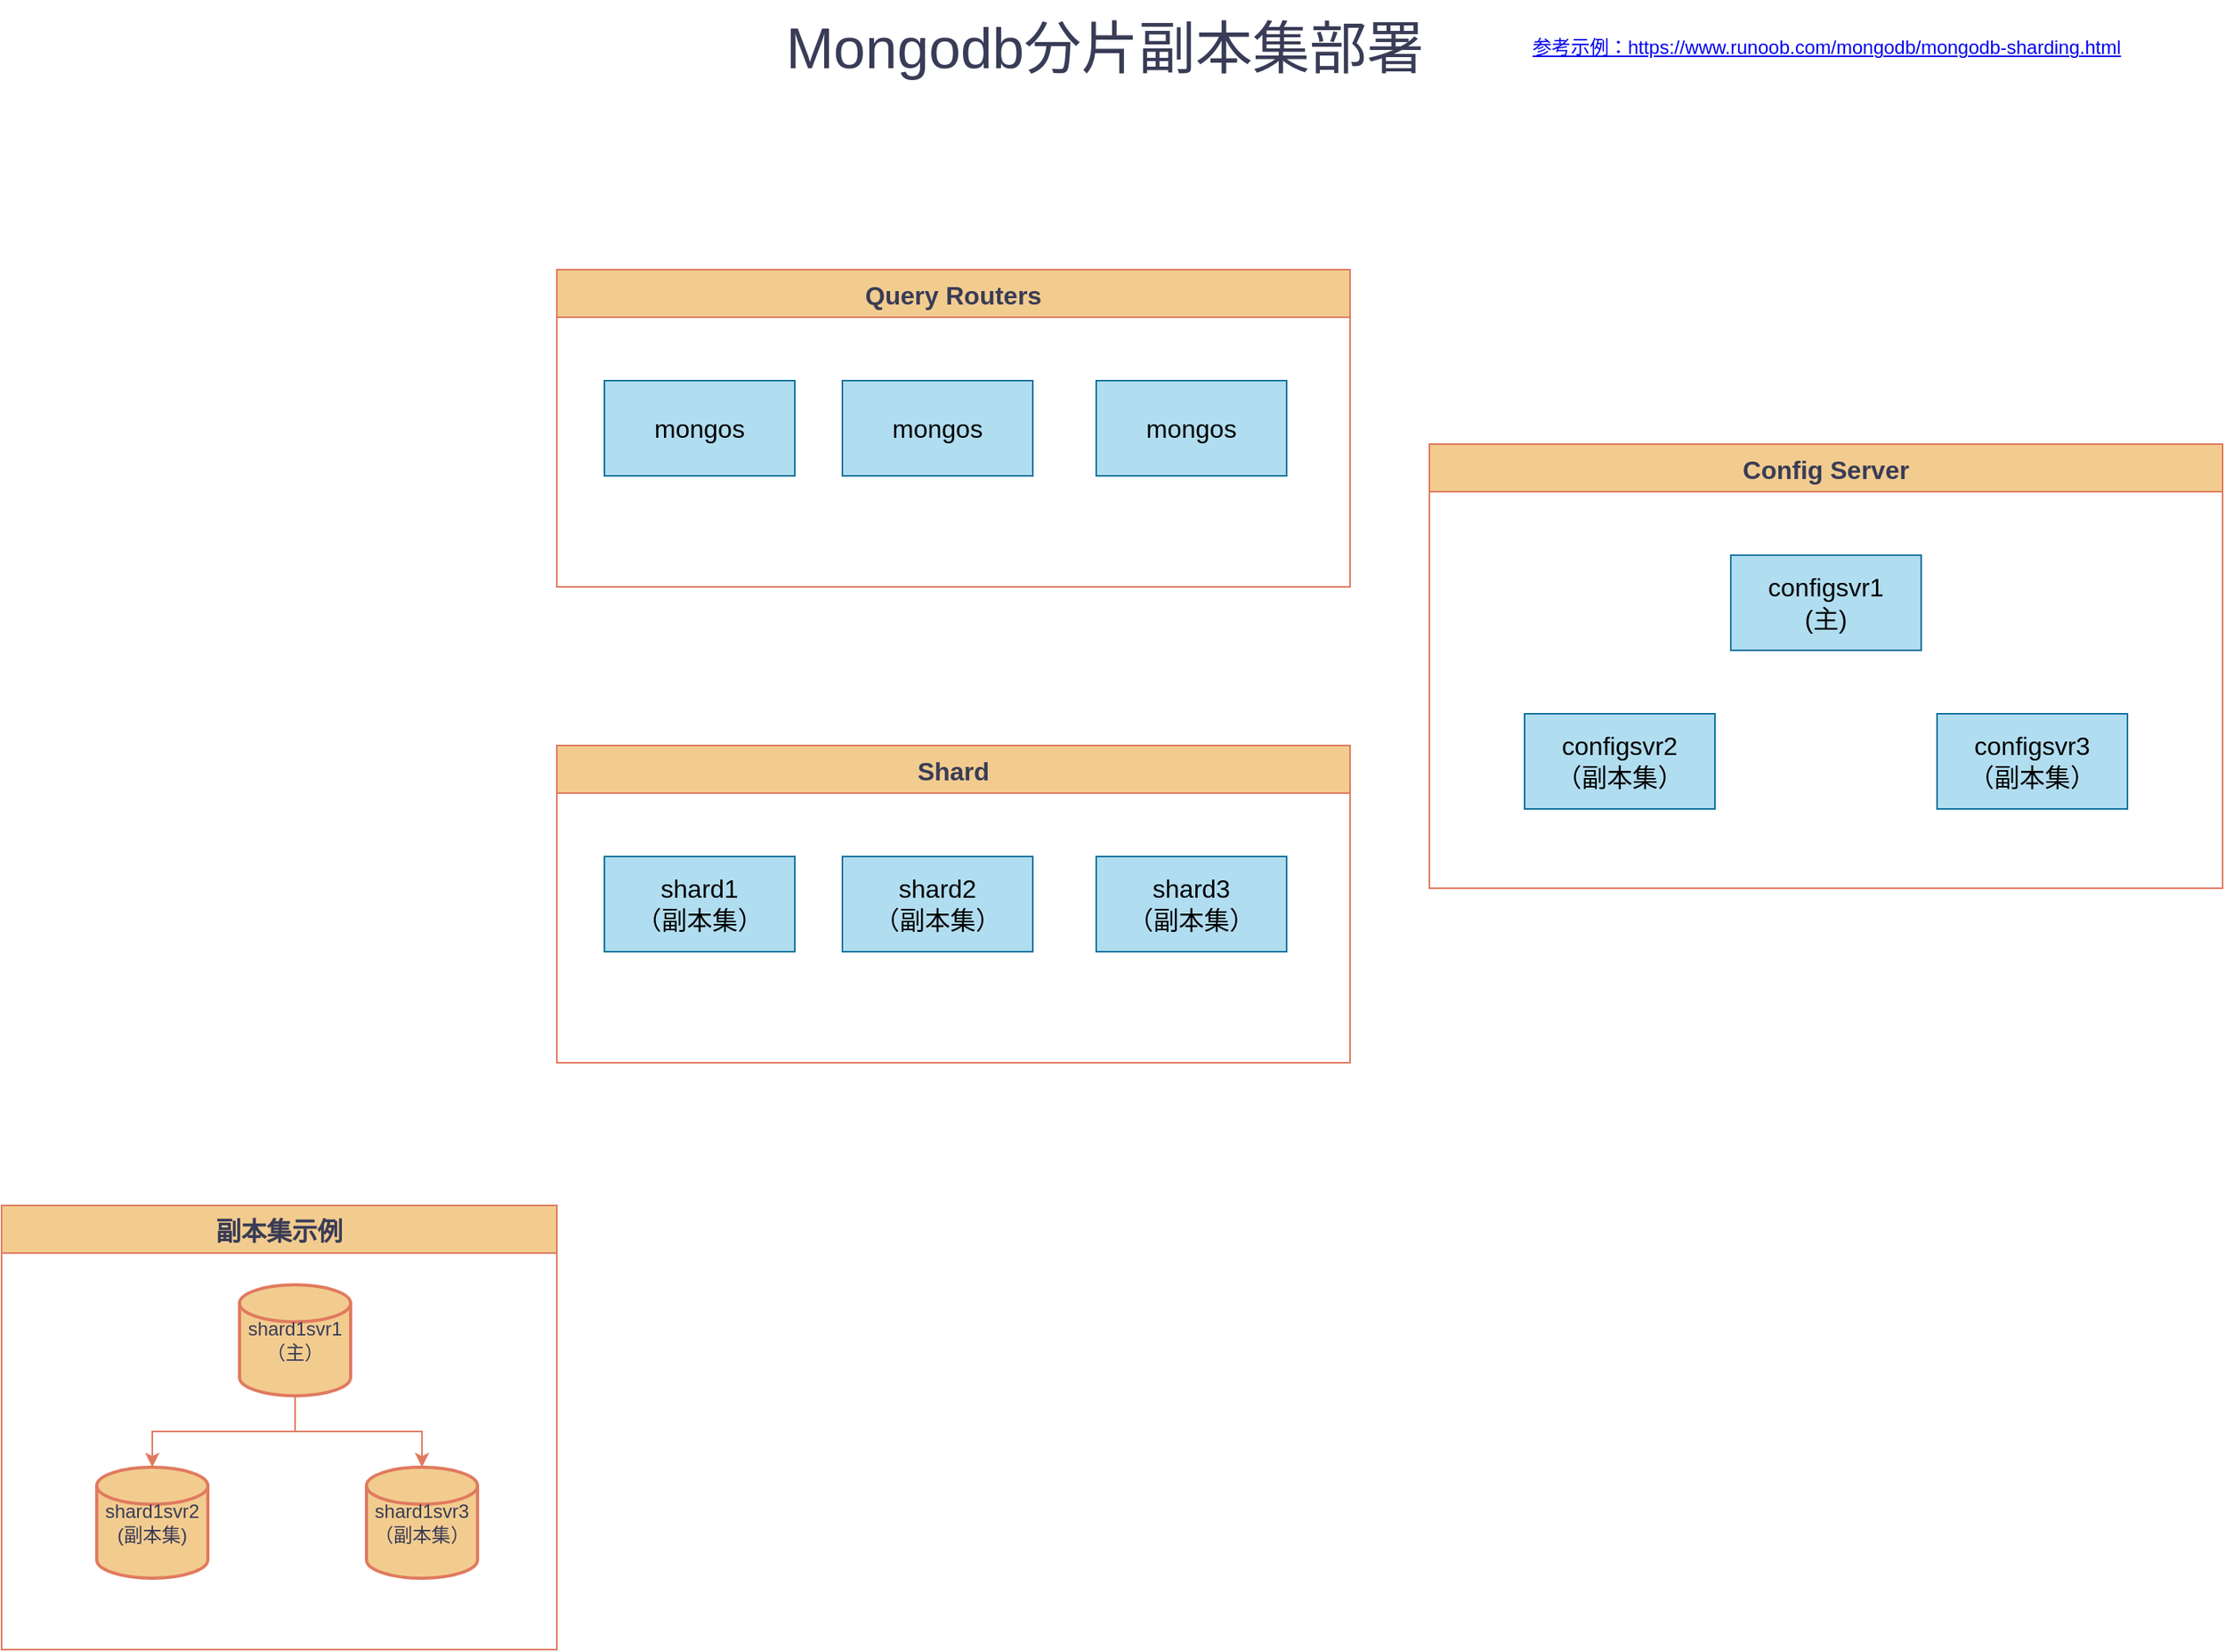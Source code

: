 <mxfile version="21.6.8" type="github">
  <diagram name="第 1 页" id="4dMbcMLYOCdhM3QpGaA5">
    <mxGraphModel dx="4704" dy="740" grid="1" gridSize="10" guides="1" tooltips="1" connect="1" arrows="1" fold="1" page="1" pageScale="1" pageWidth="827" pageHeight="1169" math="0" shadow="0">
      <root>
        <mxCell id="0" />
        <mxCell id="1" parent="0" />
        <mxCell id="eibFkGF5vqFaTbWi70DU-107" value="副本集示例" style="swimlane;startSize=30;strokeColor=#E07A5F;fontColor=#393C56;fillColor=#F2CC8F;flipH=0;fontSize=16;" vertex="1" parent="1">
          <mxGeometry x="-3280" y="840" width="350" height="280" as="geometry">
            <mxRectangle x="-1750" y="510" width="50" height="40" as="alternateBounds" />
          </mxGeometry>
        </mxCell>
        <mxCell id="eibFkGF5vqFaTbWi70DU-108" value="" style="group;rotation=90;" vertex="1" connectable="0" parent="eibFkGF5vqFaTbWi70DU-107">
          <mxGeometry x="60" y="40" width="240" height="230" as="geometry" />
        </mxCell>
        <mxCell id="eibFkGF5vqFaTbWi70DU-109" value="shard1svr1&lt;br&gt;（主）" style="strokeWidth=2;html=1;shape=mxgraph.flowchart.database;whiteSpace=wrap;fillColor=#F2CC8F;strokeColor=#E07A5F;labelBackgroundColor=none;fontColor=#393C56;treeFolding=1;treeMoving=1;" vertex="1" parent="eibFkGF5vqFaTbWi70DU-108">
          <mxGeometry x="90" y="10" width="70" height="70" as="geometry" />
        </mxCell>
        <mxCell id="eibFkGF5vqFaTbWi70DU-110" value="shard1svr2&lt;br&gt;(副本集)" style="strokeWidth=2;html=1;shape=mxgraph.flowchart.database;whiteSpace=wrap;fillColor=#F2CC8F;strokeColor=#E07A5F;labelBackgroundColor=none;fontColor=#393C56;treeFolding=1;treeMoving=1;" vertex="1" parent="eibFkGF5vqFaTbWi70DU-108">
          <mxGeometry y="125" width="70" height="70" as="geometry" />
        </mxCell>
        <mxCell id="eibFkGF5vqFaTbWi70DU-111" value="" style="edgeStyle=elbowEdgeStyle;rounded=0;orthogonalLoop=1;jettySize=auto;html=1;strokeColor=#E07A5F;fontColor=#393C56;fillColor=#F2CC8F;elbow=vertical;" edge="1" parent="eibFkGF5vqFaTbWi70DU-108" source="eibFkGF5vqFaTbWi70DU-109" target="eibFkGF5vqFaTbWi70DU-110">
          <mxGeometry relative="1" as="geometry" />
        </mxCell>
        <mxCell id="eibFkGF5vqFaTbWi70DU-112" value="shard1svr3&lt;br&gt;（副本集）" style="strokeWidth=2;html=1;shape=mxgraph.flowchart.database;whiteSpace=wrap;fillColor=#F2CC8F;strokeColor=#E07A5F;labelBackgroundColor=none;fontColor=#393C56;treeFolding=1;treeMoving=1;" vertex="1" parent="eibFkGF5vqFaTbWi70DU-108">
          <mxGeometry x="170" y="125" width="70" height="70" as="geometry" />
        </mxCell>
        <mxCell id="eibFkGF5vqFaTbWi70DU-113" value="" style="edgeStyle=elbowEdgeStyle;rounded=0;orthogonalLoop=1;jettySize=auto;html=1;strokeColor=#E07A5F;fontColor=#393C56;fillColor=#F2CC8F;elbow=vertical;" edge="1" parent="eibFkGF5vqFaTbWi70DU-108" source="eibFkGF5vqFaTbWi70DU-109" target="eibFkGF5vqFaTbWi70DU-112">
          <mxGeometry relative="1" as="geometry" />
        </mxCell>
        <mxCell id="eibFkGF5vqFaTbWi70DU-149" value="Query Routers" style="swimlane;startSize=30;strokeColor=#E07A5F;fontColor=#393C56;fillColor=#F2CC8F;fontSize=16;" vertex="1" parent="1">
          <mxGeometry x="-2930" y="250" width="500" height="200" as="geometry">
            <mxRectangle x="-2930" y="250" width="150" height="30" as="alternateBounds" />
          </mxGeometry>
        </mxCell>
        <mxCell id="eibFkGF5vqFaTbWi70DU-150" value="mongos" style="rounded=0;whiteSpace=wrap;html=1;strokeColor=#10739e;fillColor=#b1ddf0;fontSize=16;" vertex="1" parent="eibFkGF5vqFaTbWi70DU-149">
          <mxGeometry x="30" y="70" width="120" height="60" as="geometry" />
        </mxCell>
        <mxCell id="eibFkGF5vqFaTbWi70DU-152" value="mongos" style="rounded=0;whiteSpace=wrap;html=1;strokeColor=#10739e;fillColor=#b1ddf0;fontSize=16;" vertex="1" parent="eibFkGF5vqFaTbWi70DU-149">
          <mxGeometry x="180" y="70" width="120" height="60" as="geometry" />
        </mxCell>
        <mxCell id="eibFkGF5vqFaTbWi70DU-151" value="mongos" style="rounded=0;whiteSpace=wrap;html=1;strokeColor=#10739e;fillColor=#b1ddf0;fontSize=16;" vertex="1" parent="eibFkGF5vqFaTbWi70DU-149">
          <mxGeometry x="340" y="70" width="120" height="60" as="geometry" />
        </mxCell>
        <mxCell id="eibFkGF5vqFaTbWi70DU-153" value="Shard" style="swimlane;startSize=30;strokeColor=#E07A5F;fontColor=#393C56;fillColor=#F2CC8F;fontSize=16;rounded=0;shadow=0;glass=0;swimlaneLine=1;" vertex="1" parent="1">
          <mxGeometry x="-2930" y="550" width="500" height="200" as="geometry">
            <mxRectangle x="-2930" y="510" width="150" height="30" as="alternateBounds" />
          </mxGeometry>
        </mxCell>
        <mxCell id="eibFkGF5vqFaTbWi70DU-154" value="shard1&lt;br&gt;（副本集）" style="rounded=0;whiteSpace=wrap;html=1;strokeColor=#10739e;fillColor=#b1ddf0;fontSize=16;" vertex="1" parent="eibFkGF5vqFaTbWi70DU-153">
          <mxGeometry x="30" y="70" width="120" height="60" as="geometry" />
        </mxCell>
        <mxCell id="eibFkGF5vqFaTbWi70DU-155" value="shard2&lt;br&gt;（副本集）" style="rounded=0;whiteSpace=wrap;html=1;strokeColor=#10739e;fillColor=#b1ddf0;fontSize=16;" vertex="1" parent="eibFkGF5vqFaTbWi70DU-153">
          <mxGeometry x="180" y="70" width="120" height="60" as="geometry" />
        </mxCell>
        <mxCell id="eibFkGF5vqFaTbWi70DU-156" value="shard3&lt;br&gt;（副本集）" style="rounded=0;whiteSpace=wrap;html=1;strokeColor=#10739e;fillColor=#b1ddf0;fontSize=16;" vertex="1" parent="eibFkGF5vqFaTbWi70DU-153">
          <mxGeometry x="340" y="70" width="120" height="60" as="geometry" />
        </mxCell>
        <mxCell id="eibFkGF5vqFaTbWi70DU-160" value="Config Server" style="swimlane;startSize=30;strokeColor=#E07A5F;fontColor=#393C56;fillColor=#F2CC8F;fontSize=16;" vertex="1" parent="1">
          <mxGeometry x="-2380" y="360" width="500" height="280" as="geometry">
            <mxRectangle x="-2930" y="250" width="150" height="30" as="alternateBounds" />
          </mxGeometry>
        </mxCell>
        <mxCell id="eibFkGF5vqFaTbWi70DU-161" value="configsvr1&lt;br&gt;(主)" style="rounded=0;whiteSpace=wrap;html=1;strokeColor=#10739e;fillColor=#b1ddf0;fontSize=16;" vertex="1" parent="eibFkGF5vqFaTbWi70DU-160">
          <mxGeometry x="190" y="70" width="120" height="60" as="geometry" />
        </mxCell>
        <mxCell id="eibFkGF5vqFaTbWi70DU-162" value="configsvr2&lt;br&gt;（副本集）" style="rounded=0;whiteSpace=wrap;html=1;strokeColor=#10739e;fillColor=#b1ddf0;fontSize=16;" vertex="1" parent="eibFkGF5vqFaTbWi70DU-160">
          <mxGeometry x="60" y="170" width="120" height="60" as="geometry" />
        </mxCell>
        <mxCell id="eibFkGF5vqFaTbWi70DU-163" value="configsvr3&lt;br&gt;（副本集）" style="rounded=0;whiteSpace=wrap;html=1;strokeColor=#10739e;fillColor=#b1ddf0;fontSize=16;" vertex="1" parent="eibFkGF5vqFaTbWi70DU-160">
          <mxGeometry x="320" y="170" width="120" height="60" as="geometry" />
        </mxCell>
        <mxCell id="eibFkGF5vqFaTbWi70DU-165" value="&lt;a href=&quot;https://www.runoob.com/mongodb/mongodb-sharding.html&quot;&gt;参考示例：https://www.runoob.com/mongodb/mongodb-sharding.html&lt;/a&gt;" style="text;html=1;align=center;verticalAlign=middle;resizable=0;points=[];autosize=1;strokeColor=none;fillColor=none;fontColor=#393C56;" vertex="1" parent="1">
          <mxGeometry x="-2325" y="95" width="390" height="30" as="geometry" />
        </mxCell>
        <mxCell id="eibFkGF5vqFaTbWi70DU-166" value="&lt;font style=&quot;font-size: 36px;&quot;&gt;Mongodb分片副本集部署&lt;/font&gt;" style="text;html=1;align=center;verticalAlign=middle;resizable=0;points=[];autosize=1;strokeColor=none;fillColor=none;fontColor=#393C56;" vertex="1" parent="1">
          <mxGeometry x="-2800" y="80" width="430" height="60" as="geometry" />
        </mxCell>
      </root>
    </mxGraphModel>
  </diagram>
</mxfile>
